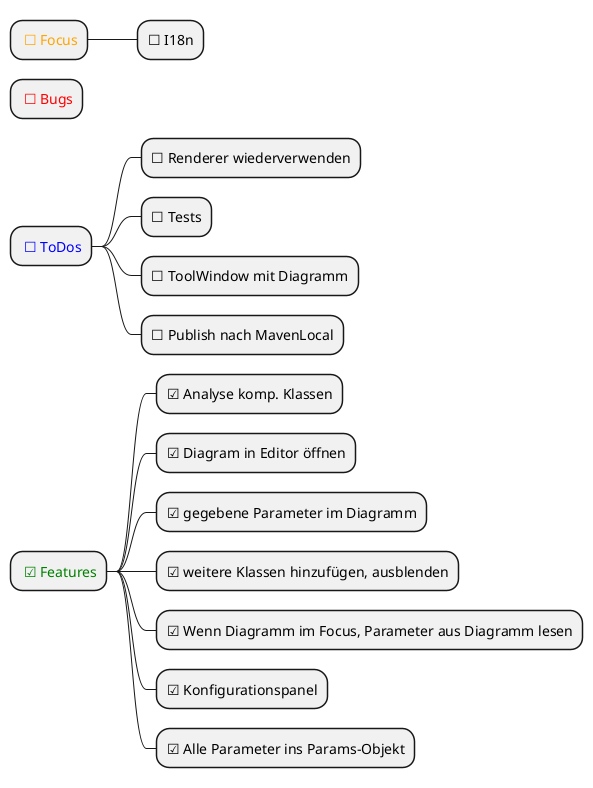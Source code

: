 @startmindmap
skinparam monochrome false

* <color:orange> ☐ Focus
** ☐ I18n

* <color:red> ☐ Bugs

* <color:blue> ☐ ToDos
** ☐ Renderer wiederverwenden
** ☐ Tests
** ☐ ToolWindow mit Diagramm
** ☐ Publish nach MavenLocal

* <color:green> ☑ Features
** ☑ Analyse komp. Klassen
** ☑ Diagram in Editor öffnen
** ☑ gegebene Parameter im Diagramm
** ☑ weitere Klassen hinzufügen, ausblenden
** ☑ Wenn Diagramm im Focus, Parameter aus Diagramm lesen
** ☑ Konfigurationspanel
** ☑ Alle Parameter ins Params-Objekt

@endmindmap
